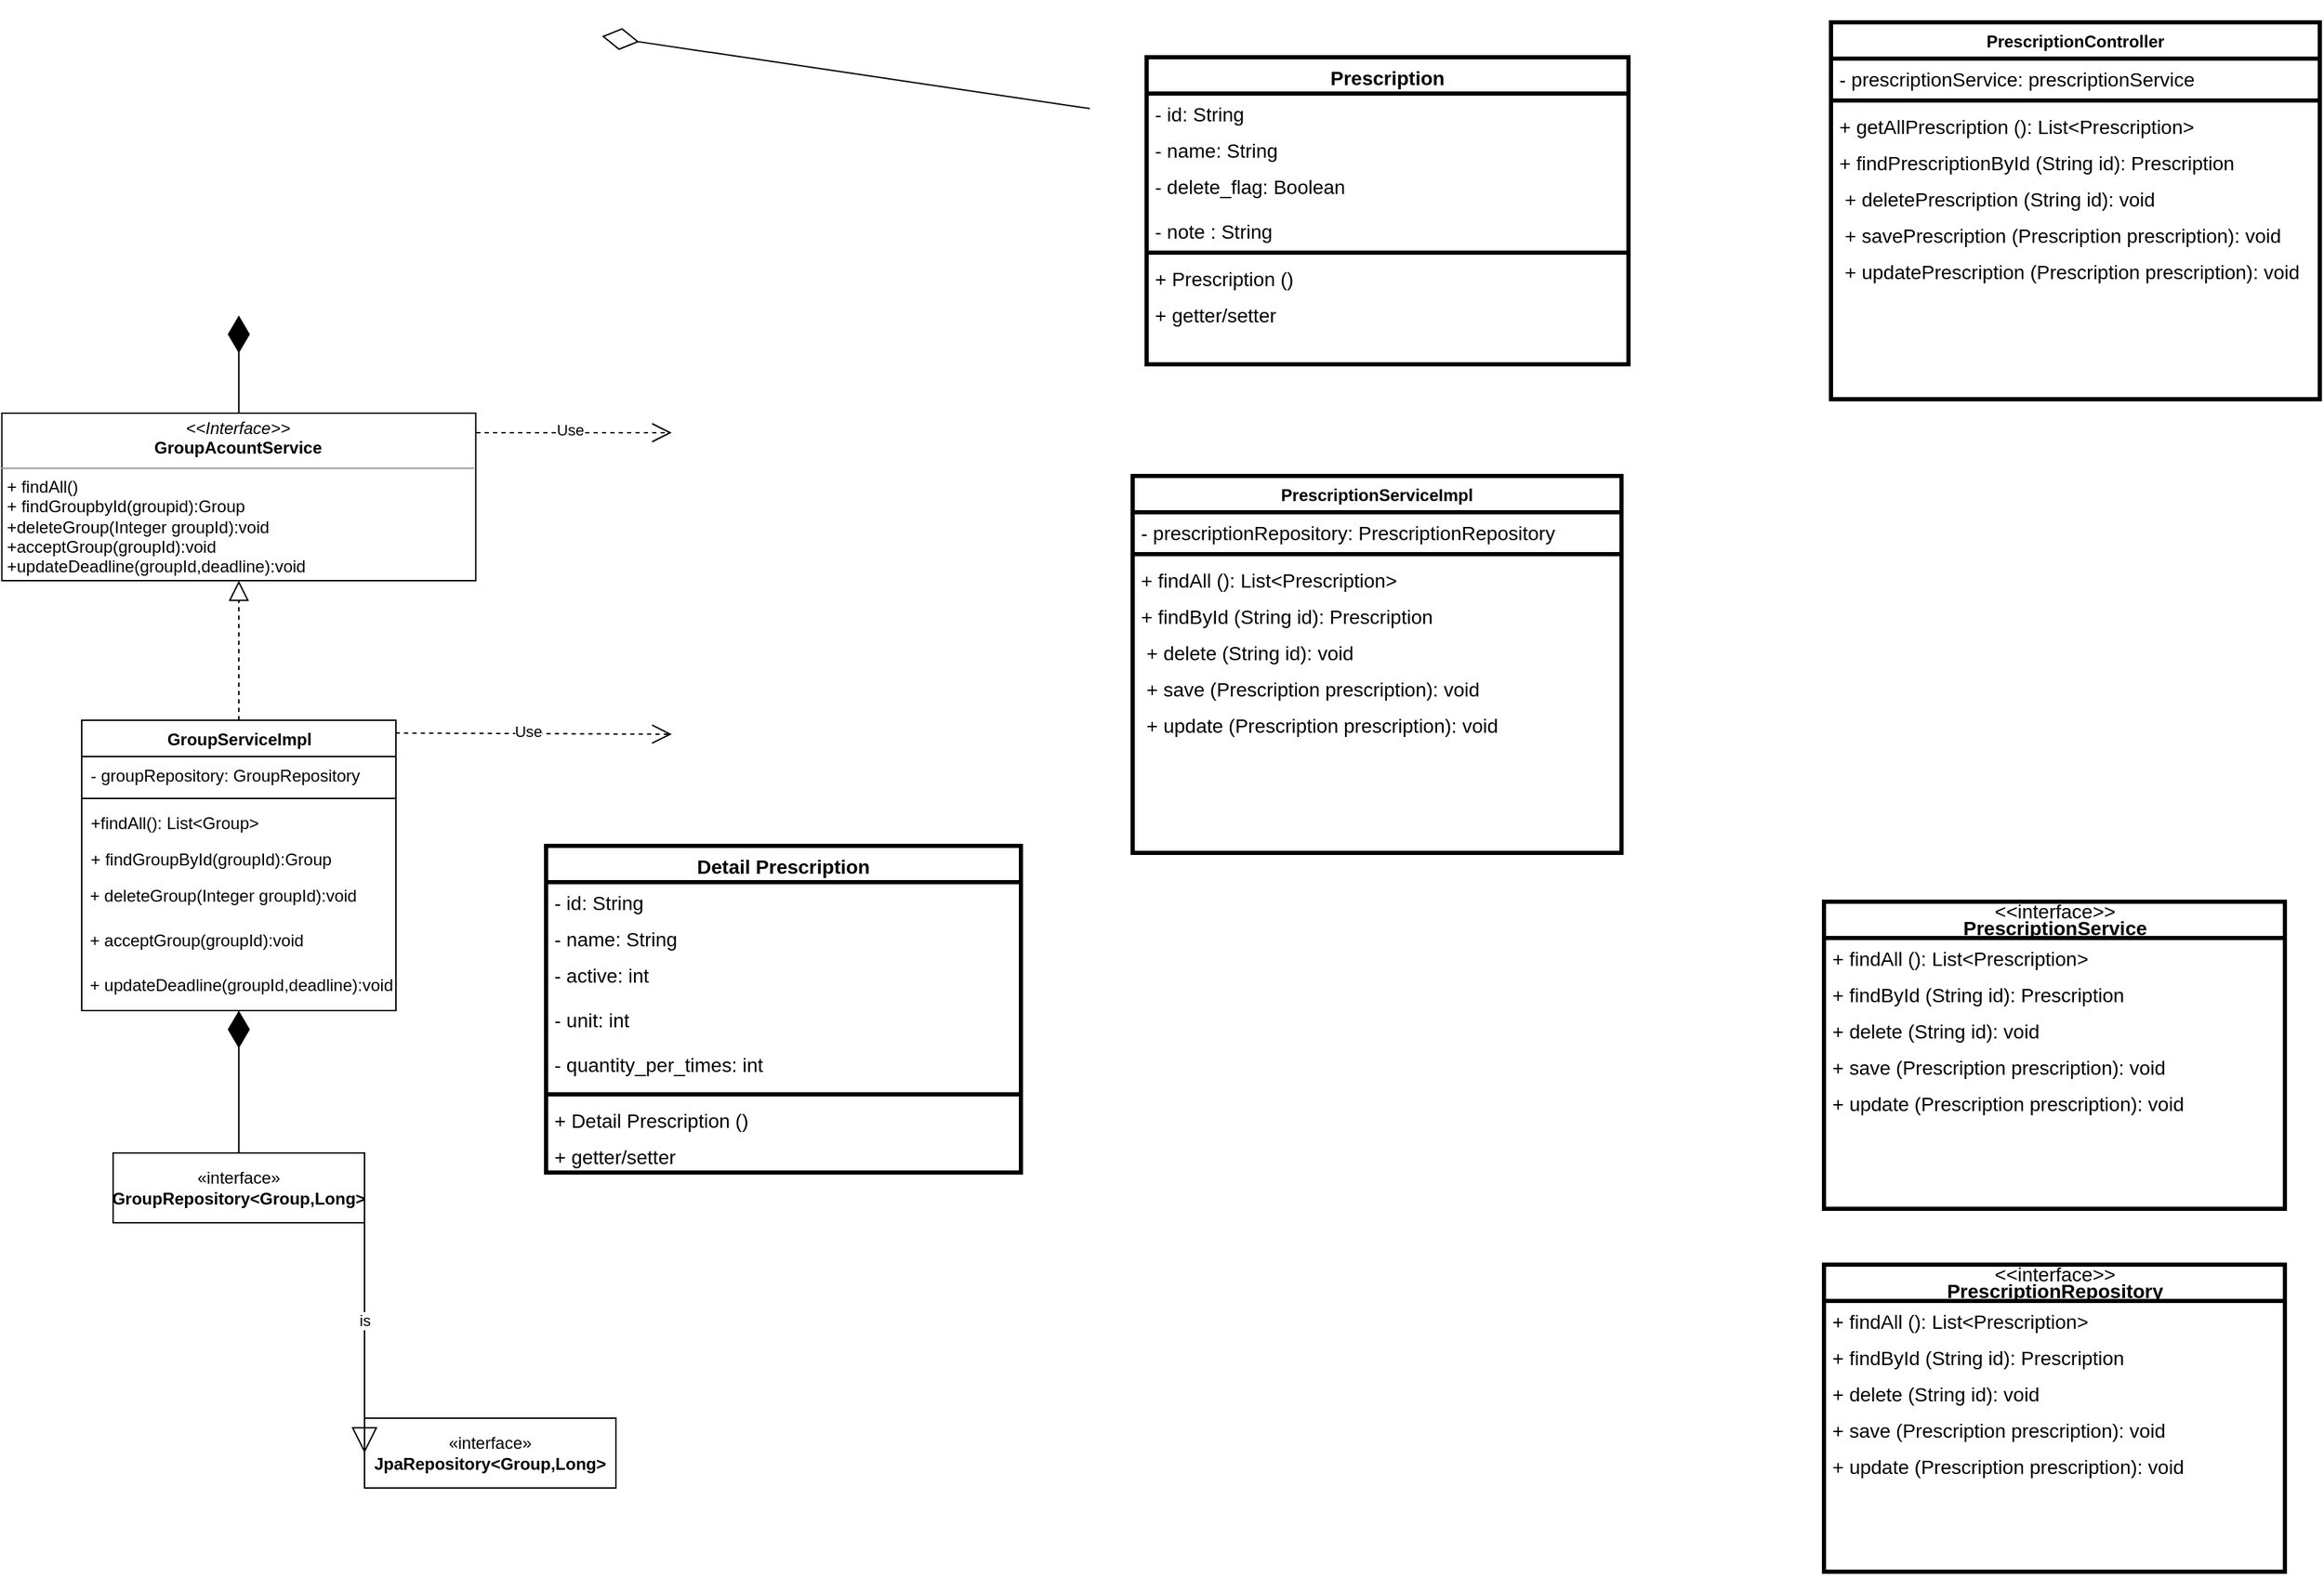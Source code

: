 <mxfile version="23.0.1" type="device">
  <diagram id="C5RBs43oDa-KdzZeNtuy" name="Page-1">
    <mxGraphModel dx="2022" dy="756" grid="1" gridSize="10" guides="1" tooltips="1" connect="1" arrows="1" fold="1" page="1" pageScale="1" pageWidth="827" pageHeight="1169" math="0" shadow="0">
      <root>
        <mxCell id="WIyWlLk6GJQsqaUBKTNV-0" />
        <mxCell id="WIyWlLk6GJQsqaUBKTNV-1" parent="WIyWlLk6GJQsqaUBKTNV-0" />
        <mxCell id="2oM5ZhgFRW4YKzIn8zTG-12" value="&lt;p style=&quot;margin:0px;margin-top:4px;text-align:center;&quot;&gt;&lt;i&gt;&amp;lt;&amp;lt;Interface&amp;gt;&amp;gt;&lt;/i&gt;&lt;br&gt;&lt;b&gt;GroupAcountService&lt;/b&gt;&lt;/p&gt;&lt;hr size=&quot;1&quot;&gt;&lt;p style=&quot;margin:0px;margin-left:4px;&quot;&gt;+ findAll()&lt;br&gt;&lt;/p&gt;&lt;p style=&quot;margin:0px;margin-left:4px;&quot;&gt;+ findGroupbyId(groupid):Group&lt;/p&gt;&lt;p style=&quot;margin:0px;margin-left:4px;&quot;&gt;+deleteGroup(Integer groupId):void&lt;br&gt;&lt;/p&gt;&lt;p style=&quot;margin:0px;margin-left:4px;&quot;&gt;+acceptGroup&lt;span style=&quot;background-color: initial;&quot;&gt;(groupId):void&lt;/span&gt;&lt;/p&gt;&lt;p style=&quot;margin:0px;margin-left:4px;&quot;&gt;+updateDeadline(groupId,deadline):void&lt;/p&gt;&lt;hr size=&quot;1&quot;&gt;&lt;p style=&quot;margin:0px;margin-left:4px;&quot;&gt;+ method1(Type): Type&lt;br&gt;+ method2(Type, Type): Type&lt;/p&gt;" style="verticalAlign=top;align=left;overflow=fill;fontSize=12;fontFamily=Helvetica;html=1;whiteSpace=wrap;" parent="WIyWlLk6GJQsqaUBKTNV-1" vertex="1">
          <mxGeometry x="-9.69" y="310" width="339.37" height="120" as="geometry" />
        </mxCell>
        <mxCell id="2oM5ZhgFRW4YKzIn8zTG-13" value="" style="endArrow=diamondThin;endFill=1;endSize=24;html=1;rounded=0;exitX=0.5;exitY=0;exitDx=0;exitDy=0;" parent="WIyWlLk6GJQsqaUBKTNV-1" source="2oM5ZhgFRW4YKzIn8zTG-12" edge="1">
          <mxGeometry width="160" relative="1" as="geometry">
            <mxPoint x="280" y="360" as="sourcePoint" />
            <mxPoint x="160" y="240" as="targetPoint" />
          </mxGeometry>
        </mxCell>
        <mxCell id="2oM5ZhgFRW4YKzIn8zTG-18" value="GroupServiceImpl" style="swimlane;fontStyle=1;align=center;verticalAlign=top;childLayout=stackLayout;horizontal=1;startSize=26;horizontalStack=0;resizeParent=1;resizeParentMax=0;resizeLast=0;collapsible=1;marginBottom=0;whiteSpace=wrap;html=1;" parent="WIyWlLk6GJQsqaUBKTNV-1" vertex="1">
          <mxGeometry x="47.5" y="530" width="225" height="208" as="geometry" />
        </mxCell>
        <mxCell id="2oM5ZhgFRW4YKzIn8zTG-19" value="- groupRepository: GroupRepository" style="text;strokeColor=none;fillColor=none;align=left;verticalAlign=top;spacingLeft=4;spacingRight=4;overflow=hidden;rotatable=0;points=[[0,0.5],[1,0.5]];portConstraint=eastwest;whiteSpace=wrap;html=1;" parent="2oM5ZhgFRW4YKzIn8zTG-18" vertex="1">
          <mxGeometry y="26" width="225" height="26" as="geometry" />
        </mxCell>
        <mxCell id="2oM5ZhgFRW4YKzIn8zTG-20" value="" style="line;strokeWidth=1;fillColor=none;align=left;verticalAlign=middle;spacingTop=-1;spacingLeft=3;spacingRight=3;rotatable=0;labelPosition=right;points=[];portConstraint=eastwest;strokeColor=inherit;" parent="2oM5ZhgFRW4YKzIn8zTG-18" vertex="1">
          <mxGeometry y="52" width="225" height="8" as="geometry" />
        </mxCell>
        <mxCell id="2oM5ZhgFRW4YKzIn8zTG-21" value="+findAll(): List&amp;lt;Group&amp;gt;" style="text;strokeColor=none;fillColor=none;align=left;verticalAlign=top;spacingLeft=4;spacingRight=4;overflow=hidden;rotatable=0;points=[[0,0.5],[1,0.5]];portConstraint=eastwest;whiteSpace=wrap;html=1;" parent="2oM5ZhgFRW4YKzIn8zTG-18" vertex="1">
          <mxGeometry y="60" width="225" height="26" as="geometry" />
        </mxCell>
        <mxCell id="2oM5ZhgFRW4YKzIn8zTG-27" value="+ findGroupById(groupId):Group" style="text;strokeColor=none;fillColor=none;align=left;verticalAlign=top;spacingLeft=4;spacingRight=4;overflow=hidden;rotatable=0;points=[[0,0.5],[1,0.5]];portConstraint=eastwest;whiteSpace=wrap;html=1;" parent="2oM5ZhgFRW4YKzIn8zTG-18" vertex="1">
          <mxGeometry y="86" width="225" height="26" as="geometry" />
        </mxCell>
        <mxCell id="2oM5ZhgFRW4YKzIn8zTG-29" value="&amp;nbsp;+ deleteGroup(Integer groupId):void" style="text;whiteSpace=wrap;html=1;" parent="2oM5ZhgFRW4YKzIn8zTG-18" vertex="1">
          <mxGeometry y="112" width="225" height="32" as="geometry" />
        </mxCell>
        <mxCell id="2oM5ZhgFRW4YKzIn8zTG-45" value="&amp;nbsp;+ acceptGroup(groupId):void" style="text;whiteSpace=wrap;html=1;" parent="2oM5ZhgFRW4YKzIn8zTG-18" vertex="1">
          <mxGeometry y="144" width="225" height="32" as="geometry" />
        </mxCell>
        <mxCell id="2oM5ZhgFRW4YKzIn8zTG-46" value="&amp;nbsp;+ updateDeadline(groupId,deadline):void" style="text;whiteSpace=wrap;html=1;" parent="2oM5ZhgFRW4YKzIn8zTG-18" vertex="1">
          <mxGeometry y="176" width="225" height="32" as="geometry" />
        </mxCell>
        <mxCell id="2oM5ZhgFRW4YKzIn8zTG-32" value="" style="endArrow=block;dashed=1;endFill=0;endSize=12;html=1;rounded=0;exitX=0.5;exitY=0;exitDx=0;exitDy=0;entryX=0.5;entryY=1;entryDx=0;entryDy=0;" parent="WIyWlLk6GJQsqaUBKTNV-1" source="2oM5ZhgFRW4YKzIn8zTG-18" target="2oM5ZhgFRW4YKzIn8zTG-12" edge="1">
          <mxGeometry width="160" relative="1" as="geometry">
            <mxPoint x="140" y="510" as="sourcePoint" />
            <mxPoint x="300" y="510" as="targetPoint" />
          </mxGeometry>
        </mxCell>
        <mxCell id="2oM5ZhgFRW4YKzIn8zTG-35" value="«interface»&lt;br&gt;&lt;b&gt;GroupRepository&amp;lt;Group,Long&amp;gt;&lt;/b&gt;" style="html=1;whiteSpace=wrap;" parent="WIyWlLk6GJQsqaUBKTNV-1" vertex="1">
          <mxGeometry x="70" y="840" width="180" height="50" as="geometry" />
        </mxCell>
        <mxCell id="2oM5ZhgFRW4YKzIn8zTG-36" value="" style="endArrow=diamondThin;endFill=1;endSize=24;html=1;rounded=0;exitX=0.5;exitY=0;exitDx=0;exitDy=0;entryX=0.5;entryY=1;entryDx=0;entryDy=0;" parent="WIyWlLk6GJQsqaUBKTNV-1" source="2oM5ZhgFRW4YKzIn8zTG-35" target="2oM5ZhgFRW4YKzIn8zTG-46" edge="1">
          <mxGeometry width="160" relative="1" as="geometry">
            <mxPoint x="330" y="550" as="sourcePoint" />
            <mxPoint x="160" y="770" as="targetPoint" />
          </mxGeometry>
        </mxCell>
        <mxCell id="2oM5ZhgFRW4YKzIn8zTG-37" value="«interface»&lt;br&gt;&lt;b&gt;JpaRepository&amp;lt;Group,Long&amp;gt;&lt;/b&gt;" style="html=1;whiteSpace=wrap;" parent="WIyWlLk6GJQsqaUBKTNV-1" vertex="1">
          <mxGeometry x="250" y="1030" width="180" height="50" as="geometry" />
        </mxCell>
        <mxCell id="2oM5ZhgFRW4YKzIn8zTG-38" value="is" style="endArrow=block;endSize=16;endFill=0;html=1;rounded=0;entryX=0;entryY=0.5;entryDx=0;entryDy=0;exitX=1;exitY=0.5;exitDx=0;exitDy=0;" parent="WIyWlLk6GJQsqaUBKTNV-1" source="2oM5ZhgFRW4YKzIn8zTG-35" target="2oM5ZhgFRW4YKzIn8zTG-37" edge="1">
          <mxGeometry width="160" relative="1" as="geometry">
            <mxPoint x="250" y="870" as="sourcePoint" />
            <mxPoint x="400" y="870" as="targetPoint" />
          </mxGeometry>
        </mxCell>
        <mxCell id="2oM5ZhgFRW4YKzIn8zTG-43" value="Use" style="endArrow=open;endSize=12;dashed=1;html=1;rounded=0;" parent="WIyWlLk6GJQsqaUBKTNV-1" edge="1">
          <mxGeometry x="-0.045" y="2" width="160" relative="1" as="geometry">
            <mxPoint x="330" y="324" as="sourcePoint" />
            <mxPoint x="470" y="324" as="targetPoint" />
            <mxPoint as="offset" />
          </mxGeometry>
        </mxCell>
        <mxCell id="2oM5ZhgFRW4YKzIn8zTG-44" value="Use" style="endArrow=open;endSize=12;dashed=1;html=1;rounded=0;exitX=0.999;exitY=0.044;exitDx=0;exitDy=0;exitPerimeter=0;" parent="WIyWlLk6GJQsqaUBKTNV-1" source="2oM5ZhgFRW4YKzIn8zTG-18" edge="1">
          <mxGeometry x="-0.045" y="2" width="160" relative="1" as="geometry">
            <mxPoint x="280" y="540" as="sourcePoint" />
            <mxPoint x="470" y="540" as="targetPoint" />
            <mxPoint as="offset" />
          </mxGeometry>
        </mxCell>
        <mxCell id="oeSnmrX3PDgAzZGwAC4m-3" value="Prescription" style="swimlane;fontStyle=1;align=center;verticalAlign=top;childLayout=stackLayout;horizontal=1;startSize=26;horizontalStack=0;resizeParent=1;resizeLast=0;collapsible=1;marginBottom=0;rounded=0;shadow=0;strokeWidth=3;fontSize=14;" parent="WIyWlLk6GJQsqaUBKTNV-1" vertex="1">
          <mxGeometry x="810" y="55" width="345" height="220" as="geometry">
            <mxRectangle x="550" y="140" width="160" height="26" as="alternateBounds" />
          </mxGeometry>
        </mxCell>
        <mxCell id="oeSnmrX3PDgAzZGwAC4m-4" value="- id: String" style="text;align=left;verticalAlign=top;spacingLeft=4;spacingRight=4;overflow=hidden;rotatable=0;points=[[0,0.5],[1,0.5]];portConstraint=eastwest;fontSize=14;" parent="oeSnmrX3PDgAzZGwAC4m-3" vertex="1">
          <mxGeometry y="26" width="345" height="26" as="geometry" />
        </mxCell>
        <mxCell id="oeSnmrX3PDgAzZGwAC4m-5" value="- name: String" style="text;align=left;verticalAlign=top;spacingLeft=4;spacingRight=4;overflow=hidden;rotatable=0;points=[[0,0.5],[1,0.5]];portConstraint=eastwest;rounded=0;shadow=0;html=0;fontSize=14;" parent="oeSnmrX3PDgAzZGwAC4m-3" vertex="1">
          <mxGeometry y="52" width="345" height="26" as="geometry" />
        </mxCell>
        <mxCell id="oeSnmrX3PDgAzZGwAC4m-6" value="- delete_flag: Boolean&#xa;" style="text;align=left;verticalAlign=top;spacingLeft=4;spacingRight=4;overflow=hidden;rotatable=0;points=[[0,0.5],[1,0.5]];portConstraint=eastwest;rounded=0;shadow=0;html=0;fontSize=14;" parent="oeSnmrX3PDgAzZGwAC4m-3" vertex="1">
          <mxGeometry y="78" width="345" height="32" as="geometry" />
        </mxCell>
        <mxCell id="oeSnmrX3PDgAzZGwAC4m-12" value="- note : String" style="text;align=left;verticalAlign=top;spacingLeft=4;spacingRight=4;overflow=hidden;rotatable=0;points=[[0,0.5],[1,0.5]];portConstraint=eastwest;fontSize=14;" parent="oeSnmrX3PDgAzZGwAC4m-3" vertex="1">
          <mxGeometry y="110" width="345" height="26" as="geometry" />
        </mxCell>
        <mxCell id="oeSnmrX3PDgAzZGwAC4m-11" value="" style="line;html=1;strokeWidth=3;align=left;verticalAlign=middle;spacingTop=-1;spacingLeft=3;spacingRight=3;rotatable=0;labelPosition=right;points=[];portConstraint=eastwest;" parent="oeSnmrX3PDgAzZGwAC4m-3" vertex="1">
          <mxGeometry y="136" width="345" height="8" as="geometry" />
        </mxCell>
        <mxCell id="04CkYQ8b6mba3l_6TD-S-4" value="+ Prescription ()" style="text;align=left;verticalAlign=top;spacingLeft=4;spacingRight=4;overflow=hidden;rotatable=0;points=[[0,0.5],[1,0.5]];portConstraint=eastwest;fontSize=14;" vertex="1" parent="oeSnmrX3PDgAzZGwAC4m-3">
          <mxGeometry y="144" width="345" height="26" as="geometry" />
        </mxCell>
        <mxCell id="04CkYQ8b6mba3l_6TD-S-5" value="+ getter/setter" style="text;align=left;verticalAlign=top;spacingLeft=4;spacingRight=4;overflow=hidden;rotatable=0;points=[[0,0.5],[1,0.5]];portConstraint=eastwest;fontSize=14;" vertex="1" parent="oeSnmrX3PDgAzZGwAC4m-3">
          <mxGeometry y="170" width="345" height="26" as="geometry" />
        </mxCell>
        <mxCell id="oeSnmrX3PDgAzZGwAC4m-15" value="" style="endArrow=diamondThin;endFill=0;endSize=24;html=1;rounded=0;entryX=1.003;entryY=0.854;entryDx=0;entryDy=0;entryPerimeter=0;" parent="WIyWlLk6GJQsqaUBKTNV-1" edge="1">
          <mxGeometry width="160" relative="1" as="geometry">
            <mxPoint x="769.31" y="91.8" as="sourcePoint" />
            <mxPoint x="420" y="40.004" as="targetPoint" />
          </mxGeometry>
        </mxCell>
        <mxCell id="04CkYQ8b6mba3l_6TD-S-6" value="PrescriptionController" style="swimlane;fontStyle=1;align=center;verticalAlign=top;childLayout=stackLayout;horizontal=1;startSize=26;horizontalStack=0;resizeParent=1;resizeLast=0;collapsible=1;marginBottom=0;rounded=0;shadow=0;strokeWidth=3;" vertex="1" parent="WIyWlLk6GJQsqaUBKTNV-1">
          <mxGeometry x="1300" y="30" width="350" height="270" as="geometry">
            <mxRectangle x="230" y="140" width="160" height="26" as="alternateBounds" />
          </mxGeometry>
        </mxCell>
        <mxCell id="04CkYQ8b6mba3l_6TD-S-7" value="- prescriptionService: prescriptionService" style="text;align=left;verticalAlign=top;spacingLeft=4;spacingRight=4;overflow=hidden;rotatable=0;points=[[0,0.5],[1,0.5]];portConstraint=eastwest;fontSize=14;" vertex="1" parent="04CkYQ8b6mba3l_6TD-S-6">
          <mxGeometry y="26" width="350" height="26" as="geometry" />
        </mxCell>
        <mxCell id="04CkYQ8b6mba3l_6TD-S-8" value="" style="line;html=1;strokeWidth=3;align=left;verticalAlign=middle;spacingTop=-1;spacingLeft=3;spacingRight=3;rotatable=0;labelPosition=right;points=[];portConstraint=eastwest;" vertex="1" parent="04CkYQ8b6mba3l_6TD-S-6">
          <mxGeometry y="52" width="350" height="8" as="geometry" />
        </mxCell>
        <mxCell id="04CkYQ8b6mba3l_6TD-S-9" value="+ getAllPrescription (): List&lt;Prescription&gt;" style="text;align=left;verticalAlign=top;spacingLeft=4;spacingRight=4;overflow=hidden;rotatable=0;points=[[0,0.5],[1,0.5]];portConstraint=eastwest;strokeWidth=1;fontSize=14;" vertex="1" parent="04CkYQ8b6mba3l_6TD-S-6">
          <mxGeometry y="60" width="350" height="26" as="geometry" />
        </mxCell>
        <mxCell id="04CkYQ8b6mba3l_6TD-S-10" value="+ findPrescriptionById (String id): Prescription" style="text;align=left;verticalAlign=top;spacingLeft=4;spacingRight=4;overflow=hidden;rotatable=0;points=[[0,0.5],[1,0.5]];portConstraint=eastwest;strokeWidth=1;fontSize=14;" vertex="1" parent="04CkYQ8b6mba3l_6TD-S-6">
          <mxGeometry y="86" width="350" height="26" as="geometry" />
        </mxCell>
        <mxCell id="04CkYQ8b6mba3l_6TD-S-11" value=" + deletePrescription (String id): void" style="text;align=left;verticalAlign=top;spacingLeft=4;spacingRight=4;overflow=hidden;rotatable=0;points=[[0,0.5],[1,0.5]];portConstraint=eastwest;strokeWidth=1;fontSize=14;" vertex="1" parent="04CkYQ8b6mba3l_6TD-S-6">
          <mxGeometry y="112" width="350" height="26" as="geometry" />
        </mxCell>
        <mxCell id="04CkYQ8b6mba3l_6TD-S-12" value=" + savePrescription (Prescription prescription): void" style="text;align=left;verticalAlign=top;spacingLeft=4;spacingRight=4;overflow=hidden;rotatable=0;points=[[0,0.5],[1,0.5]];portConstraint=eastwest;strokeWidth=1;fontSize=14;" vertex="1" parent="04CkYQ8b6mba3l_6TD-S-6">
          <mxGeometry y="138" width="350" height="26" as="geometry" />
        </mxCell>
        <mxCell id="04CkYQ8b6mba3l_6TD-S-13" value=" + updatePrescription (Prescription prescription): void" style="text;align=left;verticalAlign=top;spacingLeft=4;spacingRight=4;overflow=hidden;rotatable=0;points=[[0,0.5],[1,0.5]];portConstraint=eastwest;strokeWidth=1;fontSize=14;" vertex="1" parent="04CkYQ8b6mba3l_6TD-S-6">
          <mxGeometry y="164" width="350" height="26" as="geometry" />
        </mxCell>
        <mxCell id="04CkYQ8b6mba3l_6TD-S-41" value="&lt;p style=&quot;line-height: 86%;&quot;&gt;&lt;font style=&quot;font-size: 14px;&quot;&gt;&amp;lt;&amp;lt;interface&amp;gt;&amp;gt;&lt;br&gt;&lt;b&gt;PrescriptionService&lt;/b&gt;&lt;br&gt;&lt;/font&gt;&lt;/p&gt;" style="swimlane;fontStyle=0;childLayout=stackLayout;horizontal=1;startSize=26;fillColor=none;horizontalStack=0;resizeParent=1;resizeParentMax=0;resizeLast=0;collapsible=1;marginBottom=0;html=1;strokeWidth=3;" vertex="1" parent="WIyWlLk6GJQsqaUBKTNV-1">
          <mxGeometry x="1295" y="660" width="330" height="220" as="geometry">
            <mxRectangle x="960" y="620" width="160" height="60" as="alternateBounds" />
          </mxGeometry>
        </mxCell>
        <mxCell id="04CkYQ8b6mba3l_6TD-S-42" value="+ findAll (): List&amp;lt;Prescription&amp;gt;" style="text;strokeColor=none;fillColor=none;align=left;verticalAlign=top;spacingLeft=4;spacingRight=4;overflow=hidden;rotatable=0;points=[[0,0.5],[1,0.5]];portConstraint=eastwest;whiteSpace=wrap;html=1;fontSize=14;" vertex="1" parent="04CkYQ8b6mba3l_6TD-S-41">
          <mxGeometry y="26" width="330" height="26" as="geometry" />
        </mxCell>
        <mxCell id="04CkYQ8b6mba3l_6TD-S-43" value="+ findById (String id): Prescription" style="text;strokeColor=none;fillColor=none;align=left;verticalAlign=top;spacingLeft=4;spacingRight=4;overflow=hidden;rotatable=0;points=[[0,0.5],[1,0.5]];portConstraint=eastwest;whiteSpace=wrap;html=1;fontSize=14;" vertex="1" parent="04CkYQ8b6mba3l_6TD-S-41">
          <mxGeometry y="52" width="330" height="26" as="geometry" />
        </mxCell>
        <mxCell id="04CkYQ8b6mba3l_6TD-S-45" value="+ delete (String id): void" style="text;strokeColor=none;fillColor=none;align=left;verticalAlign=top;spacingLeft=4;spacingRight=4;overflow=hidden;rotatable=0;points=[[0,0.5],[1,0.5]];portConstraint=eastwest;whiteSpace=wrap;html=1;fontSize=14;" vertex="1" parent="04CkYQ8b6mba3l_6TD-S-41">
          <mxGeometry y="78" width="330" height="26" as="geometry" />
        </mxCell>
        <mxCell id="04CkYQ8b6mba3l_6TD-S-44" value="+ save (Prescription prescription): void" style="text;strokeColor=none;fillColor=none;align=left;verticalAlign=top;spacingLeft=4;spacingRight=4;overflow=hidden;rotatable=0;points=[[0,0.5],[1,0.5]];portConstraint=eastwest;whiteSpace=wrap;html=1;fontSize=14;" vertex="1" parent="04CkYQ8b6mba3l_6TD-S-41">
          <mxGeometry y="104" width="330" height="26" as="geometry" />
        </mxCell>
        <mxCell id="04CkYQ8b6mba3l_6TD-S-46" value="+ update (Prescription prescription): void" style="text;strokeColor=none;fillColor=none;align=left;verticalAlign=top;spacingLeft=4;spacingRight=4;overflow=hidden;rotatable=0;points=[[0,0.5],[1,0.5]];portConstraint=eastwest;whiteSpace=wrap;html=1;fontSize=14;" vertex="1" parent="04CkYQ8b6mba3l_6TD-S-41">
          <mxGeometry y="130" width="330" height="90" as="geometry" />
        </mxCell>
        <mxCell id="04CkYQ8b6mba3l_6TD-S-54" value="PrescriptionServiceImpl" style="swimlane;fontStyle=1;align=center;verticalAlign=top;childLayout=stackLayout;horizontal=1;startSize=26;horizontalStack=0;resizeParent=1;resizeLast=0;collapsible=1;marginBottom=0;rounded=0;shadow=0;strokeWidth=3;" vertex="1" parent="WIyWlLk6GJQsqaUBKTNV-1">
          <mxGeometry x="800" y="355" width="350" height="270" as="geometry">
            <mxRectangle x="230" y="140" width="160" height="26" as="alternateBounds" />
          </mxGeometry>
        </mxCell>
        <mxCell id="04CkYQ8b6mba3l_6TD-S-55" value="- prescriptionRepository: PrescriptionRepository" style="text;align=left;verticalAlign=top;spacingLeft=4;spacingRight=4;overflow=hidden;rotatable=0;points=[[0,0.5],[1,0.5]];portConstraint=eastwest;fontSize=14;" vertex="1" parent="04CkYQ8b6mba3l_6TD-S-54">
          <mxGeometry y="26" width="350" height="26" as="geometry" />
        </mxCell>
        <mxCell id="04CkYQ8b6mba3l_6TD-S-56" value="" style="line;html=1;strokeWidth=3;align=left;verticalAlign=middle;spacingTop=-1;spacingLeft=3;spacingRight=3;rotatable=0;labelPosition=right;points=[];portConstraint=eastwest;" vertex="1" parent="04CkYQ8b6mba3l_6TD-S-54">
          <mxGeometry y="52" width="350" height="8" as="geometry" />
        </mxCell>
        <mxCell id="04CkYQ8b6mba3l_6TD-S-57" value="+ findAll (): List&lt;Prescription&gt;" style="text;align=left;verticalAlign=top;spacingLeft=4;spacingRight=4;overflow=hidden;rotatable=0;points=[[0,0.5],[1,0.5]];portConstraint=eastwest;strokeWidth=1;fontSize=14;" vertex="1" parent="04CkYQ8b6mba3l_6TD-S-54">
          <mxGeometry y="60" width="350" height="26" as="geometry" />
        </mxCell>
        <mxCell id="04CkYQ8b6mba3l_6TD-S-58" value="+ findById (String id): Prescription" style="text;align=left;verticalAlign=top;spacingLeft=4;spacingRight=4;overflow=hidden;rotatable=0;points=[[0,0.5],[1,0.5]];portConstraint=eastwest;strokeWidth=1;fontSize=14;" vertex="1" parent="04CkYQ8b6mba3l_6TD-S-54">
          <mxGeometry y="86" width="350" height="26" as="geometry" />
        </mxCell>
        <mxCell id="04CkYQ8b6mba3l_6TD-S-59" value=" + delete (String id): void" style="text;align=left;verticalAlign=top;spacingLeft=4;spacingRight=4;overflow=hidden;rotatable=0;points=[[0,0.5],[1,0.5]];portConstraint=eastwest;strokeWidth=1;fontSize=14;" vertex="1" parent="04CkYQ8b6mba3l_6TD-S-54">
          <mxGeometry y="112" width="350" height="26" as="geometry" />
        </mxCell>
        <mxCell id="04CkYQ8b6mba3l_6TD-S-60" value=" + save (Prescription prescription): void" style="text;align=left;verticalAlign=top;spacingLeft=4;spacingRight=4;overflow=hidden;rotatable=0;points=[[0,0.5],[1,0.5]];portConstraint=eastwest;strokeWidth=1;fontSize=14;" vertex="1" parent="04CkYQ8b6mba3l_6TD-S-54">
          <mxGeometry y="138" width="350" height="26" as="geometry" />
        </mxCell>
        <mxCell id="04CkYQ8b6mba3l_6TD-S-61" value=" + update (Prescription prescription): void" style="text;align=left;verticalAlign=top;spacingLeft=4;spacingRight=4;overflow=hidden;rotatable=0;points=[[0,0.5],[1,0.5]];portConstraint=eastwest;strokeWidth=1;fontSize=14;" vertex="1" parent="04CkYQ8b6mba3l_6TD-S-54">
          <mxGeometry y="164" width="350" height="26" as="geometry" />
        </mxCell>
        <mxCell id="04CkYQ8b6mba3l_6TD-S-62" value="&lt;p style=&quot;line-height: 86%;&quot;&gt;&lt;font style=&quot;font-size: 14px;&quot;&gt;&amp;lt;&amp;lt;interface&amp;gt;&amp;gt;&lt;br&gt;&lt;b&gt;PrescriptionRepository&lt;/b&gt;&lt;br&gt;&lt;/font&gt;&lt;/p&gt;" style="swimlane;fontStyle=0;childLayout=stackLayout;horizontal=1;startSize=26;fillColor=none;horizontalStack=0;resizeParent=1;resizeParentMax=0;resizeLast=0;collapsible=1;marginBottom=0;html=1;strokeWidth=3;" vertex="1" parent="WIyWlLk6GJQsqaUBKTNV-1">
          <mxGeometry x="1295" y="920" width="330" height="220" as="geometry">
            <mxRectangle x="960" y="620" width="160" height="60" as="alternateBounds" />
          </mxGeometry>
        </mxCell>
        <mxCell id="04CkYQ8b6mba3l_6TD-S-63" value="+ findAll (): List&amp;lt;Prescription&amp;gt;" style="text;strokeColor=none;fillColor=none;align=left;verticalAlign=top;spacingLeft=4;spacingRight=4;overflow=hidden;rotatable=0;points=[[0,0.5],[1,0.5]];portConstraint=eastwest;whiteSpace=wrap;html=1;fontSize=14;" vertex="1" parent="04CkYQ8b6mba3l_6TD-S-62">
          <mxGeometry y="26" width="330" height="26" as="geometry" />
        </mxCell>
        <mxCell id="04CkYQ8b6mba3l_6TD-S-64" value="+ findById (String id): Prescription" style="text;strokeColor=none;fillColor=none;align=left;verticalAlign=top;spacingLeft=4;spacingRight=4;overflow=hidden;rotatable=0;points=[[0,0.5],[1,0.5]];portConstraint=eastwest;whiteSpace=wrap;html=1;fontSize=14;" vertex="1" parent="04CkYQ8b6mba3l_6TD-S-62">
          <mxGeometry y="52" width="330" height="26" as="geometry" />
        </mxCell>
        <mxCell id="04CkYQ8b6mba3l_6TD-S-65" value="+ delete (String id): void" style="text;strokeColor=none;fillColor=none;align=left;verticalAlign=top;spacingLeft=4;spacingRight=4;overflow=hidden;rotatable=0;points=[[0,0.5],[1,0.5]];portConstraint=eastwest;whiteSpace=wrap;html=1;fontSize=14;" vertex="1" parent="04CkYQ8b6mba3l_6TD-S-62">
          <mxGeometry y="78" width="330" height="26" as="geometry" />
        </mxCell>
        <mxCell id="04CkYQ8b6mba3l_6TD-S-66" value="+ save (Prescription prescription): void" style="text;strokeColor=none;fillColor=none;align=left;verticalAlign=top;spacingLeft=4;spacingRight=4;overflow=hidden;rotatable=0;points=[[0,0.5],[1,0.5]];portConstraint=eastwest;whiteSpace=wrap;html=1;fontSize=14;" vertex="1" parent="04CkYQ8b6mba3l_6TD-S-62">
          <mxGeometry y="104" width="330" height="26" as="geometry" />
        </mxCell>
        <mxCell id="04CkYQ8b6mba3l_6TD-S-67" value="+ update (Prescription prescription): void" style="text;strokeColor=none;fillColor=none;align=left;verticalAlign=top;spacingLeft=4;spacingRight=4;overflow=hidden;rotatable=0;points=[[0,0.5],[1,0.5]];portConstraint=eastwest;whiteSpace=wrap;html=1;fontSize=14;" vertex="1" parent="04CkYQ8b6mba3l_6TD-S-62">
          <mxGeometry y="130" width="330" height="90" as="geometry" />
        </mxCell>
        <mxCell id="04CkYQ8b6mba3l_6TD-S-68" value="Detail Prescription" style="swimlane;fontStyle=1;align=center;verticalAlign=top;childLayout=stackLayout;horizontal=1;startSize=26;horizontalStack=0;resizeParent=1;resizeLast=0;collapsible=1;marginBottom=0;rounded=0;shadow=0;strokeWidth=3;fontSize=14;" vertex="1" parent="WIyWlLk6GJQsqaUBKTNV-1">
          <mxGeometry x="380" y="620" width="340" height="234" as="geometry">
            <mxRectangle x="550" y="140" width="160" height="26" as="alternateBounds" />
          </mxGeometry>
        </mxCell>
        <mxCell id="04CkYQ8b6mba3l_6TD-S-69" value="- id: String" style="text;align=left;verticalAlign=top;spacingLeft=4;spacingRight=4;overflow=hidden;rotatable=0;points=[[0,0.5],[1,0.5]];portConstraint=eastwest;fontSize=14;" vertex="1" parent="04CkYQ8b6mba3l_6TD-S-68">
          <mxGeometry y="26" width="340" height="26" as="geometry" />
        </mxCell>
        <mxCell id="04CkYQ8b6mba3l_6TD-S-70" value="- name: String" style="text;align=left;verticalAlign=top;spacingLeft=4;spacingRight=4;overflow=hidden;rotatable=0;points=[[0,0.5],[1,0.5]];portConstraint=eastwest;rounded=0;shadow=0;html=0;fontSize=14;" vertex="1" parent="04CkYQ8b6mba3l_6TD-S-68">
          <mxGeometry y="52" width="340" height="26" as="geometry" />
        </mxCell>
        <mxCell id="04CkYQ8b6mba3l_6TD-S-71" value="- active: int&#xa;" style="text;align=left;verticalAlign=top;spacingLeft=4;spacingRight=4;overflow=hidden;rotatable=0;points=[[0,0.5],[1,0.5]];portConstraint=eastwest;rounded=0;shadow=0;html=0;fontSize=14;" vertex="1" parent="04CkYQ8b6mba3l_6TD-S-68">
          <mxGeometry y="78" width="340" height="32" as="geometry" />
        </mxCell>
        <mxCell id="04CkYQ8b6mba3l_6TD-S-78" value="- unit: int&#xa;" style="text;align=left;verticalAlign=top;spacingLeft=4;spacingRight=4;overflow=hidden;rotatable=0;points=[[0,0.5],[1,0.5]];portConstraint=eastwest;rounded=0;shadow=0;html=0;fontSize=14;" vertex="1" parent="04CkYQ8b6mba3l_6TD-S-68">
          <mxGeometry y="110" width="340" height="32" as="geometry" />
        </mxCell>
        <mxCell id="04CkYQ8b6mba3l_6TD-S-77" value="- quantity_per_times: int&#xa;" style="text;align=left;verticalAlign=top;spacingLeft=4;spacingRight=4;overflow=hidden;rotatable=0;points=[[0,0.5],[1,0.5]];portConstraint=eastwest;rounded=0;shadow=0;html=0;fontSize=14;" vertex="1" parent="04CkYQ8b6mba3l_6TD-S-68">
          <mxGeometry y="142" width="340" height="32" as="geometry" />
        </mxCell>
        <mxCell id="04CkYQ8b6mba3l_6TD-S-73" value="" style="line;html=1;strokeWidth=3;align=left;verticalAlign=middle;spacingTop=-1;spacingLeft=3;spacingRight=3;rotatable=0;labelPosition=right;points=[];portConstraint=eastwest;" vertex="1" parent="04CkYQ8b6mba3l_6TD-S-68">
          <mxGeometry y="174" width="340" height="8" as="geometry" />
        </mxCell>
        <mxCell id="04CkYQ8b6mba3l_6TD-S-74" value="+ Detail Prescription ()" style="text;align=left;verticalAlign=top;spacingLeft=4;spacingRight=4;overflow=hidden;rotatable=0;points=[[0,0.5],[1,0.5]];portConstraint=eastwest;fontSize=14;" vertex="1" parent="04CkYQ8b6mba3l_6TD-S-68">
          <mxGeometry y="182" width="340" height="26" as="geometry" />
        </mxCell>
        <mxCell id="04CkYQ8b6mba3l_6TD-S-75" value="+ getter/setter" style="text;align=left;verticalAlign=top;spacingLeft=4;spacingRight=4;overflow=hidden;rotatable=0;points=[[0,0.5],[1,0.5]];portConstraint=eastwest;fontSize=14;" vertex="1" parent="04CkYQ8b6mba3l_6TD-S-68">
          <mxGeometry y="208" width="340" height="26" as="geometry" />
        </mxCell>
      </root>
    </mxGraphModel>
  </diagram>
</mxfile>
